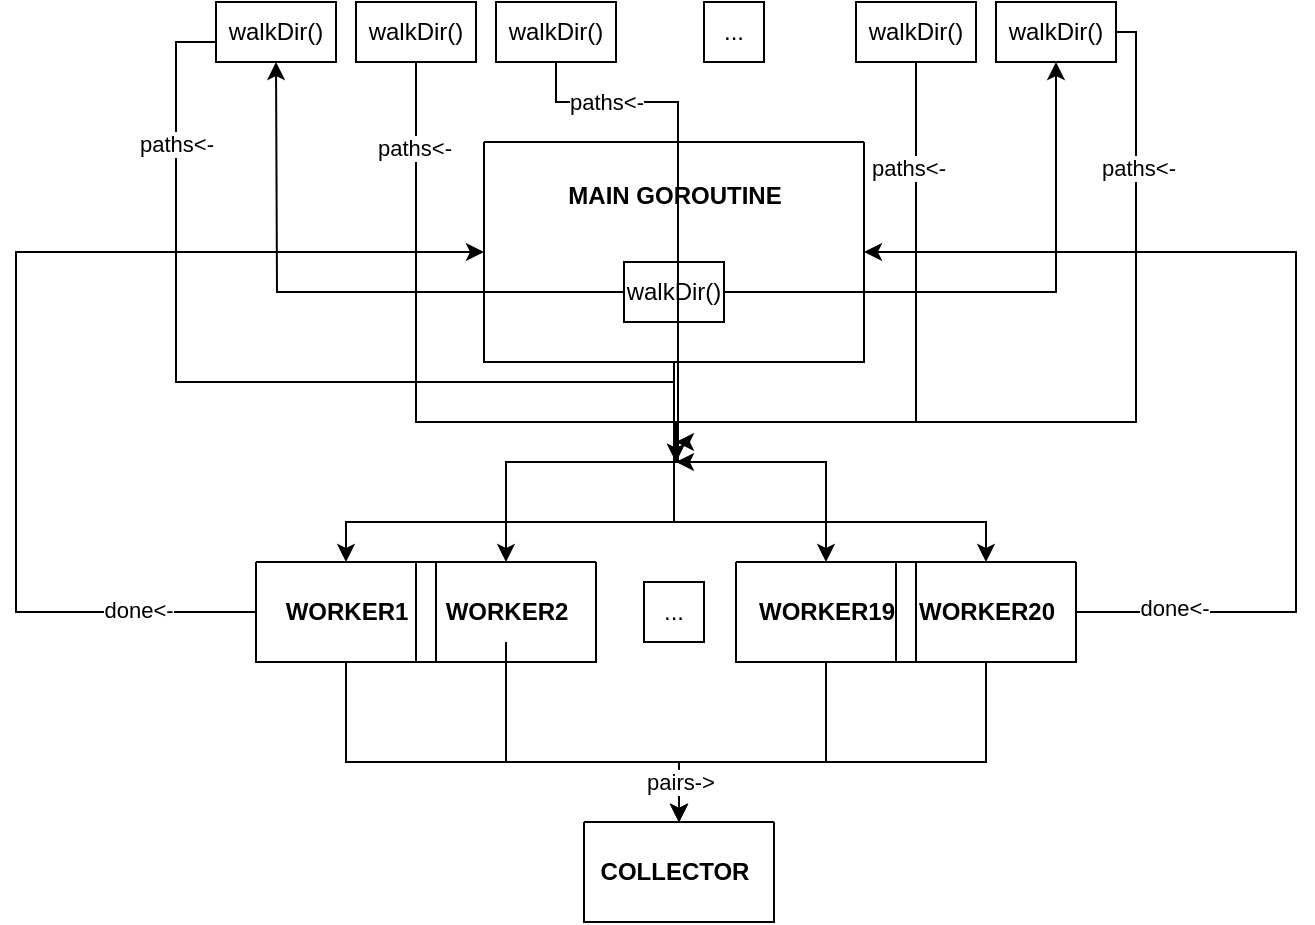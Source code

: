 <mxfile version="24.0.8" type="device">
  <diagram id="B0n5sbH939mAoGTXsV3r" name="Pagină-1">
    <mxGraphModel dx="1242" dy="736" grid="1" gridSize="10" guides="1" tooltips="1" connect="1" arrows="1" fold="1" page="1" pageScale="1" pageWidth="827" pageHeight="1169" math="0" shadow="0">
      <root>
        <mxCell id="0" />
        <mxCell id="1" parent="0" />
        <mxCell id="rlrbW2J9XPdHuSy6AYyg-1" style="edgeStyle=orthogonalEdgeStyle;rounded=0;orthogonalLoop=1;jettySize=auto;html=1;exitX=0.5;exitY=1;exitDx=0;exitDy=0;entryX=0.5;entryY=0;entryDx=0;entryDy=0;" edge="1" parent="1" source="rlrbW2J9XPdHuSy6AYyg-6" target="rlrbW2J9XPdHuSy6AYyg-10">
          <mxGeometry relative="1" as="geometry">
            <Array as="points">
              <mxPoint x="409" y="290" />
              <mxPoint x="245" y="290" />
            </Array>
          </mxGeometry>
        </mxCell>
        <mxCell id="rlrbW2J9XPdHuSy6AYyg-2" style="edgeStyle=orthogonalEdgeStyle;rounded=0;orthogonalLoop=1;jettySize=auto;html=1;entryX=0.5;entryY=0;entryDx=0;entryDy=0;" edge="1" parent="1" source="rlrbW2J9XPdHuSy6AYyg-6" target="rlrbW2J9XPdHuSy6AYyg-12">
          <mxGeometry relative="1" as="geometry" />
        </mxCell>
        <mxCell id="rlrbW2J9XPdHuSy6AYyg-3" style="edgeStyle=orthogonalEdgeStyle;rounded=0;orthogonalLoop=1;jettySize=auto;html=1;entryX=0.5;entryY=0;entryDx=0;entryDy=0;" edge="1" parent="1" source="rlrbW2J9XPdHuSy6AYyg-6" target="rlrbW2J9XPdHuSy6AYyg-16">
          <mxGeometry relative="1" as="geometry" />
        </mxCell>
        <mxCell id="rlrbW2J9XPdHuSy6AYyg-4" style="edgeStyle=orthogonalEdgeStyle;rounded=0;orthogonalLoop=1;jettySize=auto;html=1;entryX=0.5;entryY=0;entryDx=0;entryDy=0;exitX=0.5;exitY=1;exitDx=0;exitDy=0;" edge="1" parent="1" source="rlrbW2J9XPdHuSy6AYyg-31" target="rlrbW2J9XPdHuSy6AYyg-14">
          <mxGeometry relative="1" as="geometry">
            <Array as="points">
              <mxPoint x="210" y="50" />
              <mxPoint x="160" y="50" />
              <mxPoint x="160" y="220" />
              <mxPoint x="409" y="220" />
              <mxPoint x="409" y="290" />
              <mxPoint x="565" y="290" />
            </Array>
          </mxGeometry>
        </mxCell>
        <mxCell id="rlrbW2J9XPdHuSy6AYyg-5" value="paths&amp;lt;-" style="edgeLabel;html=1;align=center;verticalAlign=middle;resizable=0;points=[];" vertex="1" connectable="0" parent="rlrbW2J9XPdHuSy6AYyg-4">
          <mxGeometry x="-0.742" relative="1" as="geometry">
            <mxPoint y="17" as="offset" />
          </mxGeometry>
        </mxCell>
        <mxCell id="rlrbW2J9XPdHuSy6AYyg-6" value="" style="swimlane;startSize=0;" vertex="1" parent="1">
          <mxGeometry x="314" y="100" width="190" height="110" as="geometry" />
        </mxCell>
        <mxCell id="rlrbW2J9XPdHuSy6AYyg-7" value="&lt;b&gt;MAIN GOROUTINE&lt;/b&gt;" style="text;html=1;align=center;verticalAlign=middle;resizable=0;points=[];autosize=1;strokeColor=none;fillColor=none;" vertex="1" parent="rlrbW2J9XPdHuSy6AYyg-6">
          <mxGeometry x="30" y="12" width="130" height="30" as="geometry" />
        </mxCell>
        <mxCell id="rlrbW2J9XPdHuSy6AYyg-29" style="edgeStyle=orthogonalEdgeStyle;rounded=0;orthogonalLoop=1;jettySize=auto;html=1;" edge="1" parent="rlrbW2J9XPdHuSy6AYyg-6" source="rlrbW2J9XPdHuSy6AYyg-8">
          <mxGeometry relative="1" as="geometry">
            <mxPoint x="-104" y="-40" as="targetPoint" />
          </mxGeometry>
        </mxCell>
        <mxCell id="rlrbW2J9XPdHuSy6AYyg-8" value="walkDir()" style="rounded=0;whiteSpace=wrap;html=1;" vertex="1" parent="rlrbW2J9XPdHuSy6AYyg-6">
          <mxGeometry x="70" y="60" width="50" height="30" as="geometry" />
        </mxCell>
        <mxCell id="rlrbW2J9XPdHuSy6AYyg-9" style="edgeStyle=orthogonalEdgeStyle;rounded=0;orthogonalLoop=1;jettySize=auto;html=1;entryX=0.5;entryY=0;entryDx=0;entryDy=0;" edge="1" parent="1" source="rlrbW2J9XPdHuSy6AYyg-10" target="rlrbW2J9XPdHuSy6AYyg-19">
          <mxGeometry relative="1" as="geometry">
            <Array as="points">
              <mxPoint x="245" y="410" />
              <mxPoint x="412" y="410" />
            </Array>
          </mxGeometry>
        </mxCell>
        <mxCell id="rlrbW2J9XPdHuSy6AYyg-10" value="" style="swimlane;startSize=0;" vertex="1" parent="1">
          <mxGeometry x="200" y="310" width="90" height="50" as="geometry" />
        </mxCell>
        <mxCell id="rlrbW2J9XPdHuSy6AYyg-11" value="&lt;b&gt;WORKER1&lt;/b&gt;" style="text;html=1;align=center;verticalAlign=middle;resizable=0;points=[];autosize=1;strokeColor=none;fillColor=none;" vertex="1" parent="rlrbW2J9XPdHuSy6AYyg-10">
          <mxGeometry x="5" y="10" width="80" height="30" as="geometry" />
        </mxCell>
        <mxCell id="rlrbW2J9XPdHuSy6AYyg-12" value="" style="swimlane;startSize=0;" vertex="1" parent="1">
          <mxGeometry x="280" y="310" width="90" height="50" as="geometry" />
        </mxCell>
        <mxCell id="rlrbW2J9XPdHuSy6AYyg-13" value="&lt;b&gt;WORKER2&lt;/b&gt;" style="text;html=1;align=center;verticalAlign=middle;resizable=0;points=[];autosize=1;strokeColor=none;fillColor=none;" vertex="1" parent="rlrbW2J9XPdHuSy6AYyg-12">
          <mxGeometry x="5" y="10" width="80" height="30" as="geometry" />
        </mxCell>
        <mxCell id="rlrbW2J9XPdHuSy6AYyg-14" value="" style="swimlane;startSize=0;" vertex="1" parent="1">
          <mxGeometry x="520" y="310" width="90" height="50" as="geometry" />
        </mxCell>
        <mxCell id="rlrbW2J9XPdHuSy6AYyg-15" value="&lt;b&gt;WORKER20&lt;/b&gt;" style="text;html=1;align=center;verticalAlign=middle;resizable=0;points=[];autosize=1;strokeColor=none;fillColor=none;" vertex="1" parent="rlrbW2J9XPdHuSy6AYyg-14">
          <mxGeometry y="10" width="90" height="30" as="geometry" />
        </mxCell>
        <mxCell id="rlrbW2J9XPdHuSy6AYyg-16" value="" style="swimlane;startSize=0;" vertex="1" parent="rlrbW2J9XPdHuSy6AYyg-14">
          <mxGeometry x="-80" width="90" height="50" as="geometry" />
        </mxCell>
        <mxCell id="rlrbW2J9XPdHuSy6AYyg-17" value="&lt;b&gt;WORKER19&lt;/b&gt;" style="text;html=1;align=center;verticalAlign=middle;resizable=0;points=[];autosize=1;strokeColor=none;fillColor=none;" vertex="1" parent="rlrbW2J9XPdHuSy6AYyg-16">
          <mxGeometry y="10" width="90" height="30" as="geometry" />
        </mxCell>
        <mxCell id="rlrbW2J9XPdHuSy6AYyg-18" value="..." style="rounded=0;whiteSpace=wrap;html=1;" vertex="1" parent="1">
          <mxGeometry x="394" y="320" width="30" height="30" as="geometry" />
        </mxCell>
        <mxCell id="rlrbW2J9XPdHuSy6AYyg-19" value="" style="swimlane;startSize=0;" vertex="1" parent="1">
          <mxGeometry x="364" y="440" width="95" height="50" as="geometry" />
        </mxCell>
        <mxCell id="rlrbW2J9XPdHuSy6AYyg-20" value="&lt;b&gt;COLLECTOR&lt;/b&gt;" style="text;html=1;align=center;verticalAlign=middle;resizable=0;points=[];autosize=1;strokeColor=none;fillColor=none;" vertex="1" parent="rlrbW2J9XPdHuSy6AYyg-19">
          <mxGeometry x="-5" y="10" width="100" height="30" as="geometry" />
        </mxCell>
        <mxCell id="rlrbW2J9XPdHuSy6AYyg-21" value="" style="edgeStyle=orthogonalEdgeStyle;rounded=0;orthogonalLoop=1;jettySize=auto;html=1;entryX=0.5;entryY=0;entryDx=0;entryDy=0;" edge="1" parent="1" source="rlrbW2J9XPdHuSy6AYyg-13" target="rlrbW2J9XPdHuSy6AYyg-19">
          <mxGeometry x="-0.003" relative="1" as="geometry">
            <Array as="points">
              <mxPoint x="325" y="410" />
              <mxPoint x="412" y="410" />
            </Array>
            <mxPoint as="offset" />
          </mxGeometry>
        </mxCell>
        <mxCell id="rlrbW2J9XPdHuSy6AYyg-22" style="edgeStyle=orthogonalEdgeStyle;rounded=0;orthogonalLoop=1;jettySize=auto;html=1;entryX=0.5;entryY=0;entryDx=0;entryDy=0;" edge="1" parent="1" source="rlrbW2J9XPdHuSy6AYyg-16" target="rlrbW2J9XPdHuSy6AYyg-19">
          <mxGeometry relative="1" as="geometry">
            <Array as="points">
              <mxPoint x="485" y="410" />
              <mxPoint x="412" y="410" />
            </Array>
          </mxGeometry>
        </mxCell>
        <mxCell id="rlrbW2J9XPdHuSy6AYyg-23" style="edgeStyle=orthogonalEdgeStyle;rounded=0;orthogonalLoop=1;jettySize=auto;html=1;entryX=0.5;entryY=0;entryDx=0;entryDy=0;exitX=0.5;exitY=1;exitDx=0;exitDy=0;" edge="1" parent="1" source="rlrbW2J9XPdHuSy6AYyg-14" target="rlrbW2J9XPdHuSy6AYyg-19">
          <mxGeometry relative="1" as="geometry">
            <mxPoint x="565" y="370" as="sourcePoint" />
            <Array as="points">
              <mxPoint x="565" y="410" />
              <mxPoint x="412" y="410" />
            </Array>
          </mxGeometry>
        </mxCell>
        <mxCell id="rlrbW2J9XPdHuSy6AYyg-24" value="pairs-&amp;gt;" style="edgeLabel;html=1;align=center;verticalAlign=middle;resizable=0;points=[];" vertex="1" connectable="0" parent="rlrbW2J9XPdHuSy6AYyg-23">
          <mxGeometry x="0.829" relative="1" as="geometry">
            <mxPoint as="offset" />
          </mxGeometry>
        </mxCell>
        <mxCell id="rlrbW2J9XPdHuSy6AYyg-25" style="edgeStyle=orthogonalEdgeStyle;rounded=0;orthogonalLoop=1;jettySize=auto;html=1;entryX=1;entryY=0.5;entryDx=0;entryDy=0;" edge="1" parent="1" source="rlrbW2J9XPdHuSy6AYyg-15" target="rlrbW2J9XPdHuSy6AYyg-6">
          <mxGeometry relative="1" as="geometry">
            <Array as="points">
              <mxPoint x="720" y="335" />
              <mxPoint x="720" y="155" />
            </Array>
          </mxGeometry>
        </mxCell>
        <mxCell id="rlrbW2J9XPdHuSy6AYyg-26" value="done&amp;lt;-" style="edgeLabel;html=1;align=center;verticalAlign=middle;resizable=0;points=[];" vertex="1" connectable="0" parent="rlrbW2J9XPdHuSy6AYyg-25">
          <mxGeometry x="-0.806" y="2" relative="1" as="geometry">
            <mxPoint as="offset" />
          </mxGeometry>
        </mxCell>
        <mxCell id="rlrbW2J9XPdHuSy6AYyg-27" style="edgeStyle=orthogonalEdgeStyle;rounded=0;orthogonalLoop=1;jettySize=auto;html=1;entryX=0;entryY=0.5;entryDx=0;entryDy=0;exitX=0;exitY=0.5;exitDx=0;exitDy=0;" edge="1" parent="1" source="rlrbW2J9XPdHuSy6AYyg-10" target="rlrbW2J9XPdHuSy6AYyg-6">
          <mxGeometry relative="1" as="geometry">
            <Array as="points">
              <mxPoint x="80" y="335" />
              <mxPoint x="80" y="155" />
            </Array>
          </mxGeometry>
        </mxCell>
        <mxCell id="rlrbW2J9XPdHuSy6AYyg-28" value="done&amp;lt;-" style="edgeLabel;html=1;align=center;verticalAlign=middle;resizable=0;points=[];" vertex="1" connectable="0" parent="rlrbW2J9XPdHuSy6AYyg-27">
          <mxGeometry x="-0.779" y="-1" relative="1" as="geometry">
            <mxPoint as="offset" />
          </mxGeometry>
        </mxCell>
        <mxCell id="rlrbW2J9XPdHuSy6AYyg-31" value="walkDir()" style="rounded=0;whiteSpace=wrap;html=1;" vertex="1" parent="1">
          <mxGeometry x="180" y="30" width="60" height="30" as="geometry" />
        </mxCell>
        <mxCell id="rlrbW2J9XPdHuSy6AYyg-37" style="edgeStyle=orthogonalEdgeStyle;rounded=0;orthogonalLoop=1;jettySize=auto;html=1;" edge="1" parent="1" source="rlrbW2J9XPdHuSy6AYyg-32">
          <mxGeometry relative="1" as="geometry">
            <mxPoint x="410" y="260" as="targetPoint" />
            <Array as="points">
              <mxPoint x="280" y="240" />
              <mxPoint x="410" y="240" />
            </Array>
          </mxGeometry>
        </mxCell>
        <mxCell id="rlrbW2J9XPdHuSy6AYyg-40" value="&lt;span style=&quot;color: rgba(0, 0, 0, 0); font-family: monospace; font-size: 0px; text-align: start; background-color: rgb(251, 251, 251);&quot;&gt;%3CmxGraphModel%3E%3Croot%3E%3CmxCell%20id%3D%220%22%2F%3E%3CmxCell%20id%3D%221%22%20parent%3D%220%22%2F%3E%3CmxCell%20id%3D%222%22%20value%3D%22paths%26amp%3Blt%3B-%22%20style%3D%22edgeLabel%3Bhtml%3D1%3Balign%3Dcenter%3BverticalAlign%3Dmiddle%3Bresizable%3D0%3Bpoints%3D%5B%5D%3B%22%20vertex%3D%221%22%20connectable%3D%220%22%20parent%3D%221%22%3E%3CmxGeometry%20x%3D%22160%22%20y%3D%22100%22%20as%3D%22geometry%22%2F%3E%3C%2FmxCell%3E%3C%2Froot%3E%3C%2FmxGraphModel%3E&lt;/span&gt;" style="edgeLabel;html=1;align=center;verticalAlign=middle;resizable=0;points=[];" vertex="1" connectable="0" parent="rlrbW2J9XPdHuSy6AYyg-37">
          <mxGeometry x="-0.733" y="-2" relative="1" as="geometry">
            <mxPoint as="offset" />
          </mxGeometry>
        </mxCell>
        <mxCell id="rlrbW2J9XPdHuSy6AYyg-41" value="paths&amp;lt;-" style="edgeLabel;html=1;align=center;verticalAlign=middle;resizable=0;points=[];" vertex="1" connectable="0" parent="rlrbW2J9XPdHuSy6AYyg-37">
          <mxGeometry x="-0.739" y="-1" relative="1" as="geometry">
            <mxPoint as="offset" />
          </mxGeometry>
        </mxCell>
        <mxCell id="rlrbW2J9XPdHuSy6AYyg-32" value="walkDir()" style="rounded=0;whiteSpace=wrap;html=1;" vertex="1" parent="1">
          <mxGeometry x="250" y="30" width="60" height="30" as="geometry" />
        </mxCell>
        <mxCell id="rlrbW2J9XPdHuSy6AYyg-44" style="edgeStyle=orthogonalEdgeStyle;rounded=0;orthogonalLoop=1;jettySize=auto;html=1;exitX=0.5;exitY=1;exitDx=0;exitDy=0;" edge="1" parent="1" source="rlrbW2J9XPdHuSy6AYyg-33">
          <mxGeometry relative="1" as="geometry">
            <mxPoint x="410" y="250" as="targetPoint" />
            <Array as="points">
              <mxPoint x="350" y="80" />
              <mxPoint x="411" y="80" />
            </Array>
          </mxGeometry>
        </mxCell>
        <mxCell id="rlrbW2J9XPdHuSy6AYyg-45" value="paths&amp;lt;-" style="edgeLabel;html=1;align=center;verticalAlign=middle;resizable=0;points=[];" vertex="1" connectable="0" parent="rlrbW2J9XPdHuSy6AYyg-44">
          <mxGeometry x="-0.641" relative="1" as="geometry">
            <mxPoint as="offset" />
          </mxGeometry>
        </mxCell>
        <mxCell id="rlrbW2J9XPdHuSy6AYyg-33" value="walkDir()" style="rounded=0;whiteSpace=wrap;html=1;" vertex="1" parent="1">
          <mxGeometry x="320" y="30" width="60" height="30" as="geometry" />
        </mxCell>
        <mxCell id="rlrbW2J9XPdHuSy6AYyg-39" style="edgeStyle=orthogonalEdgeStyle;rounded=0;orthogonalLoop=1;jettySize=auto;html=1;" edge="1" parent="1" source="rlrbW2J9XPdHuSy6AYyg-34">
          <mxGeometry relative="1" as="geometry">
            <mxPoint x="410" y="260" as="targetPoint" />
            <Array as="points">
              <mxPoint x="640" y="45" />
              <mxPoint x="640" y="240" />
              <mxPoint x="410" y="240" />
            </Array>
          </mxGeometry>
        </mxCell>
        <mxCell id="rlrbW2J9XPdHuSy6AYyg-42" value="paths&amp;lt;-" style="edgeLabel;html=1;align=center;verticalAlign=middle;resizable=0;points=[];" vertex="1" connectable="0" parent="rlrbW2J9XPdHuSy6AYyg-39">
          <mxGeometry x="-0.657" y="1" relative="1" as="geometry">
            <mxPoint as="offset" />
          </mxGeometry>
        </mxCell>
        <mxCell id="rlrbW2J9XPdHuSy6AYyg-34" value="walkDir()" style="rounded=0;whiteSpace=wrap;html=1;" vertex="1" parent="1">
          <mxGeometry x="570" y="30" width="60" height="30" as="geometry" />
        </mxCell>
        <mxCell id="rlrbW2J9XPdHuSy6AYyg-38" style="edgeStyle=orthogonalEdgeStyle;rounded=0;orthogonalLoop=1;jettySize=auto;html=1;" edge="1" parent="1" source="rlrbW2J9XPdHuSy6AYyg-35">
          <mxGeometry relative="1" as="geometry">
            <mxPoint x="410" y="260" as="targetPoint" />
            <Array as="points">
              <mxPoint x="530" y="240" />
              <mxPoint x="411" y="240" />
            </Array>
          </mxGeometry>
        </mxCell>
        <mxCell id="rlrbW2J9XPdHuSy6AYyg-43" value="paths&amp;lt;-" style="edgeLabel;html=1;align=center;verticalAlign=middle;resizable=0;points=[];" vertex="1" connectable="0" parent="rlrbW2J9XPdHuSy6AYyg-38">
          <mxGeometry x="-0.668" y="-4" relative="1" as="geometry">
            <mxPoint as="offset" />
          </mxGeometry>
        </mxCell>
        <mxCell id="rlrbW2J9XPdHuSy6AYyg-35" value="walkDir()" style="rounded=0;whiteSpace=wrap;html=1;" vertex="1" parent="1">
          <mxGeometry x="500" y="30" width="60" height="30" as="geometry" />
        </mxCell>
        <mxCell id="rlrbW2J9XPdHuSy6AYyg-30" style="edgeStyle=orthogonalEdgeStyle;rounded=0;orthogonalLoop=1;jettySize=auto;html=1;entryX=0.5;entryY=1;entryDx=0;entryDy=0;" edge="1" parent="1" source="rlrbW2J9XPdHuSy6AYyg-8" target="rlrbW2J9XPdHuSy6AYyg-34">
          <mxGeometry relative="1" as="geometry">
            <mxPoint x="600" y="70" as="targetPoint" />
          </mxGeometry>
        </mxCell>
        <mxCell id="rlrbW2J9XPdHuSy6AYyg-36" value="..." style="rounded=0;whiteSpace=wrap;html=1;" vertex="1" parent="1">
          <mxGeometry x="424" y="30" width="30" height="30" as="geometry" />
        </mxCell>
      </root>
    </mxGraphModel>
  </diagram>
</mxfile>
